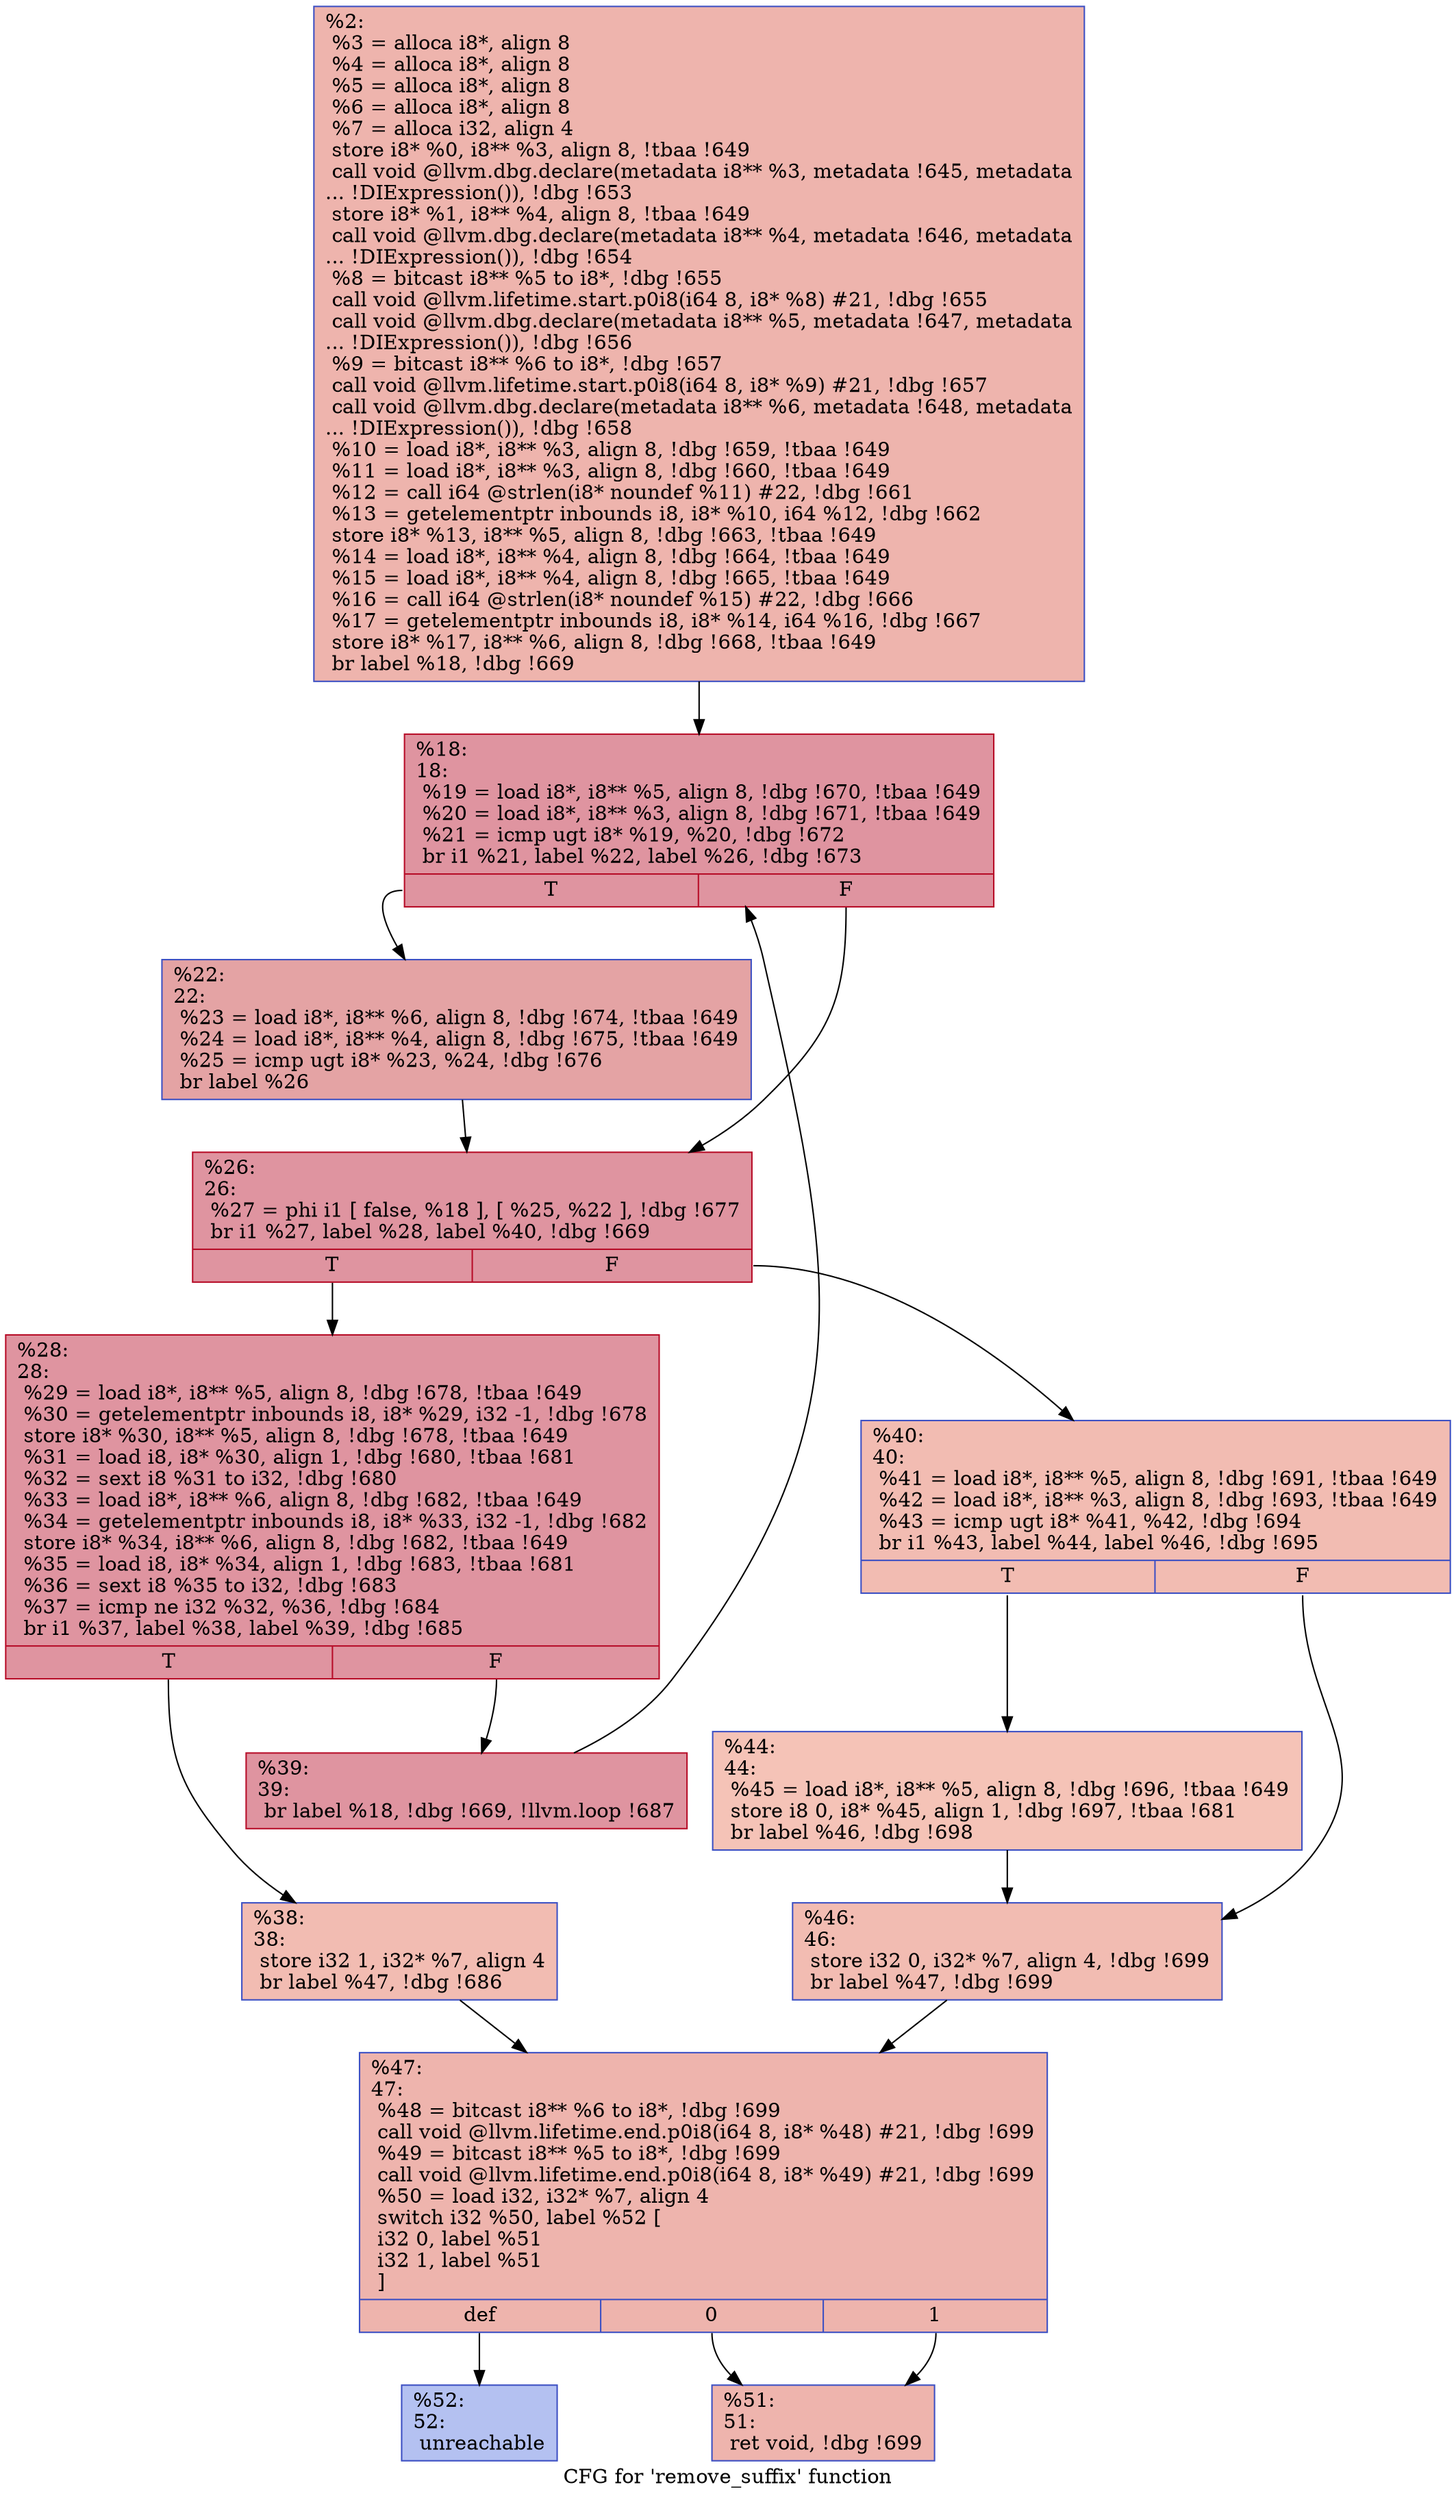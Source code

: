 digraph "CFG for 'remove_suffix' function" {
	label="CFG for 'remove_suffix' function";

	Node0x6aa4d0 [shape=record,color="#3d50c3ff", style=filled, fillcolor="#d8564670",label="{%2:\l  %3 = alloca i8*, align 8\l  %4 = alloca i8*, align 8\l  %5 = alloca i8*, align 8\l  %6 = alloca i8*, align 8\l  %7 = alloca i32, align 4\l  store i8* %0, i8** %3, align 8, !tbaa !649\l  call void @llvm.dbg.declare(metadata i8** %3, metadata !645, metadata\l... !DIExpression()), !dbg !653\l  store i8* %1, i8** %4, align 8, !tbaa !649\l  call void @llvm.dbg.declare(metadata i8** %4, metadata !646, metadata\l... !DIExpression()), !dbg !654\l  %8 = bitcast i8** %5 to i8*, !dbg !655\l  call void @llvm.lifetime.start.p0i8(i64 8, i8* %8) #21, !dbg !655\l  call void @llvm.dbg.declare(metadata i8** %5, metadata !647, metadata\l... !DIExpression()), !dbg !656\l  %9 = bitcast i8** %6 to i8*, !dbg !657\l  call void @llvm.lifetime.start.p0i8(i64 8, i8* %9) #21, !dbg !657\l  call void @llvm.dbg.declare(metadata i8** %6, metadata !648, metadata\l... !DIExpression()), !dbg !658\l  %10 = load i8*, i8** %3, align 8, !dbg !659, !tbaa !649\l  %11 = load i8*, i8** %3, align 8, !dbg !660, !tbaa !649\l  %12 = call i64 @strlen(i8* noundef %11) #22, !dbg !661\l  %13 = getelementptr inbounds i8, i8* %10, i64 %12, !dbg !662\l  store i8* %13, i8** %5, align 8, !dbg !663, !tbaa !649\l  %14 = load i8*, i8** %4, align 8, !dbg !664, !tbaa !649\l  %15 = load i8*, i8** %4, align 8, !dbg !665, !tbaa !649\l  %16 = call i64 @strlen(i8* noundef %15) #22, !dbg !666\l  %17 = getelementptr inbounds i8, i8* %14, i64 %16, !dbg !667\l  store i8* %17, i8** %6, align 8, !dbg !668, !tbaa !649\l  br label %18, !dbg !669\l}"];
	Node0x6aa4d0 -> Node0x6aa5d0;
	Node0x6aa5d0 [shape=record,color="#b70d28ff", style=filled, fillcolor="#b70d2870",label="{%18:\l18:                                               \l  %19 = load i8*, i8** %5, align 8, !dbg !670, !tbaa !649\l  %20 = load i8*, i8** %3, align 8, !dbg !671, !tbaa !649\l  %21 = icmp ugt i8* %19, %20, !dbg !672\l  br i1 %21, label %22, label %26, !dbg !673\l|{<s0>T|<s1>F}}"];
	Node0x6aa5d0:s0 -> Node0x6aa620;
	Node0x6aa5d0:s1 -> Node0x6aa670;
	Node0x6aa620 [shape=record,color="#3d50c3ff", style=filled, fillcolor="#c32e3170",label="{%22:\l22:                                               \l  %23 = load i8*, i8** %6, align 8, !dbg !674, !tbaa !649\l  %24 = load i8*, i8** %4, align 8, !dbg !675, !tbaa !649\l  %25 = icmp ugt i8* %23, %24, !dbg !676\l  br label %26\l}"];
	Node0x6aa620 -> Node0x6aa670;
	Node0x6aa670 [shape=record,color="#b70d28ff", style=filled, fillcolor="#b70d2870",label="{%26:\l26:                                               \l  %27 = phi i1 [ false, %18 ], [ %25, %22 ], !dbg !677\l  br i1 %27, label %28, label %40, !dbg !669\l|{<s0>T|<s1>F}}"];
	Node0x6aa670:s0 -> Node0x6aa6c0;
	Node0x6aa670:s1 -> Node0x6aa7b0;
	Node0x6aa6c0 [shape=record,color="#b70d28ff", style=filled, fillcolor="#b70d2870",label="{%28:\l28:                                               \l  %29 = load i8*, i8** %5, align 8, !dbg !678, !tbaa !649\l  %30 = getelementptr inbounds i8, i8* %29, i32 -1, !dbg !678\l  store i8* %30, i8** %5, align 8, !dbg !678, !tbaa !649\l  %31 = load i8, i8* %30, align 1, !dbg !680, !tbaa !681\l  %32 = sext i8 %31 to i32, !dbg !680\l  %33 = load i8*, i8** %6, align 8, !dbg !682, !tbaa !649\l  %34 = getelementptr inbounds i8, i8* %33, i32 -1, !dbg !682\l  store i8* %34, i8** %6, align 8, !dbg !682, !tbaa !649\l  %35 = load i8, i8* %34, align 1, !dbg !683, !tbaa !681\l  %36 = sext i8 %35 to i32, !dbg !683\l  %37 = icmp ne i32 %32, %36, !dbg !684\l  br i1 %37, label %38, label %39, !dbg !685\l|{<s0>T|<s1>F}}"];
	Node0x6aa6c0:s0 -> Node0x6aa710;
	Node0x6aa6c0:s1 -> Node0x6aa760;
	Node0x6aa710 [shape=record,color="#3d50c3ff", style=filled, fillcolor="#e1675170",label="{%38:\l38:                                               \l  store i32 1, i32* %7, align 4\l  br label %47, !dbg !686\l}"];
	Node0x6aa710 -> Node0x6aa8a0;
	Node0x6aa760 [shape=record,color="#b70d28ff", style=filled, fillcolor="#b70d2870",label="{%39:\l39:                                               \l  br label %18, !dbg !669, !llvm.loop !687\l}"];
	Node0x6aa760 -> Node0x6aa5d0;
	Node0x6aa7b0 [shape=record,color="#3d50c3ff", style=filled, fillcolor="#e1675170",label="{%40:\l40:                                               \l  %41 = load i8*, i8** %5, align 8, !dbg !691, !tbaa !649\l  %42 = load i8*, i8** %3, align 8, !dbg !693, !tbaa !649\l  %43 = icmp ugt i8* %41, %42, !dbg !694\l  br i1 %43, label %44, label %46, !dbg !695\l|{<s0>T|<s1>F}}"];
	Node0x6aa7b0:s0 -> Node0x6aa800;
	Node0x6aa7b0:s1 -> Node0x6aa850;
	Node0x6aa800 [shape=record,color="#3d50c3ff", style=filled, fillcolor="#e8765c70",label="{%44:\l44:                                               \l  %45 = load i8*, i8** %5, align 8, !dbg !696, !tbaa !649\l  store i8 0, i8* %45, align 1, !dbg !697, !tbaa !681\l  br label %46, !dbg !698\l}"];
	Node0x6aa800 -> Node0x6aa850;
	Node0x6aa850 [shape=record,color="#3d50c3ff", style=filled, fillcolor="#e1675170",label="{%46:\l46:                                               \l  store i32 0, i32* %7, align 4, !dbg !699\l  br label %47, !dbg !699\l}"];
	Node0x6aa850 -> Node0x6aa8a0;
	Node0x6aa8a0 [shape=record,color="#3d50c3ff", style=filled, fillcolor="#d8564670",label="{%47:\l47:                                               \l  %48 = bitcast i8** %6 to i8*, !dbg !699\l  call void @llvm.lifetime.end.p0i8(i64 8, i8* %48) #21, !dbg !699\l  %49 = bitcast i8** %5 to i8*, !dbg !699\l  call void @llvm.lifetime.end.p0i8(i64 8, i8* %49) #21, !dbg !699\l  %50 = load i32, i32* %7, align 4\l  switch i32 %50, label %52 [\l    i32 0, label %51\l    i32 1, label %51\l  ]\l|{<s0>def|<s1>0|<s2>1}}"];
	Node0x6aa8a0:s0 -> Node0x6aa940;
	Node0x6aa8a0:s1 -> Node0x6aa8f0;
	Node0x6aa8a0:s2 -> Node0x6aa8f0;
	Node0x6aa8f0 [shape=record,color="#3d50c3ff", style=filled, fillcolor="#d8564670",label="{%51:\l51:                                               \l  ret void, !dbg !699\l}"];
	Node0x6aa940 [shape=record,color="#3d50c3ff", style=filled, fillcolor="#5572df70",label="{%52:\l52:                                               \l  unreachable\l}"];
}
